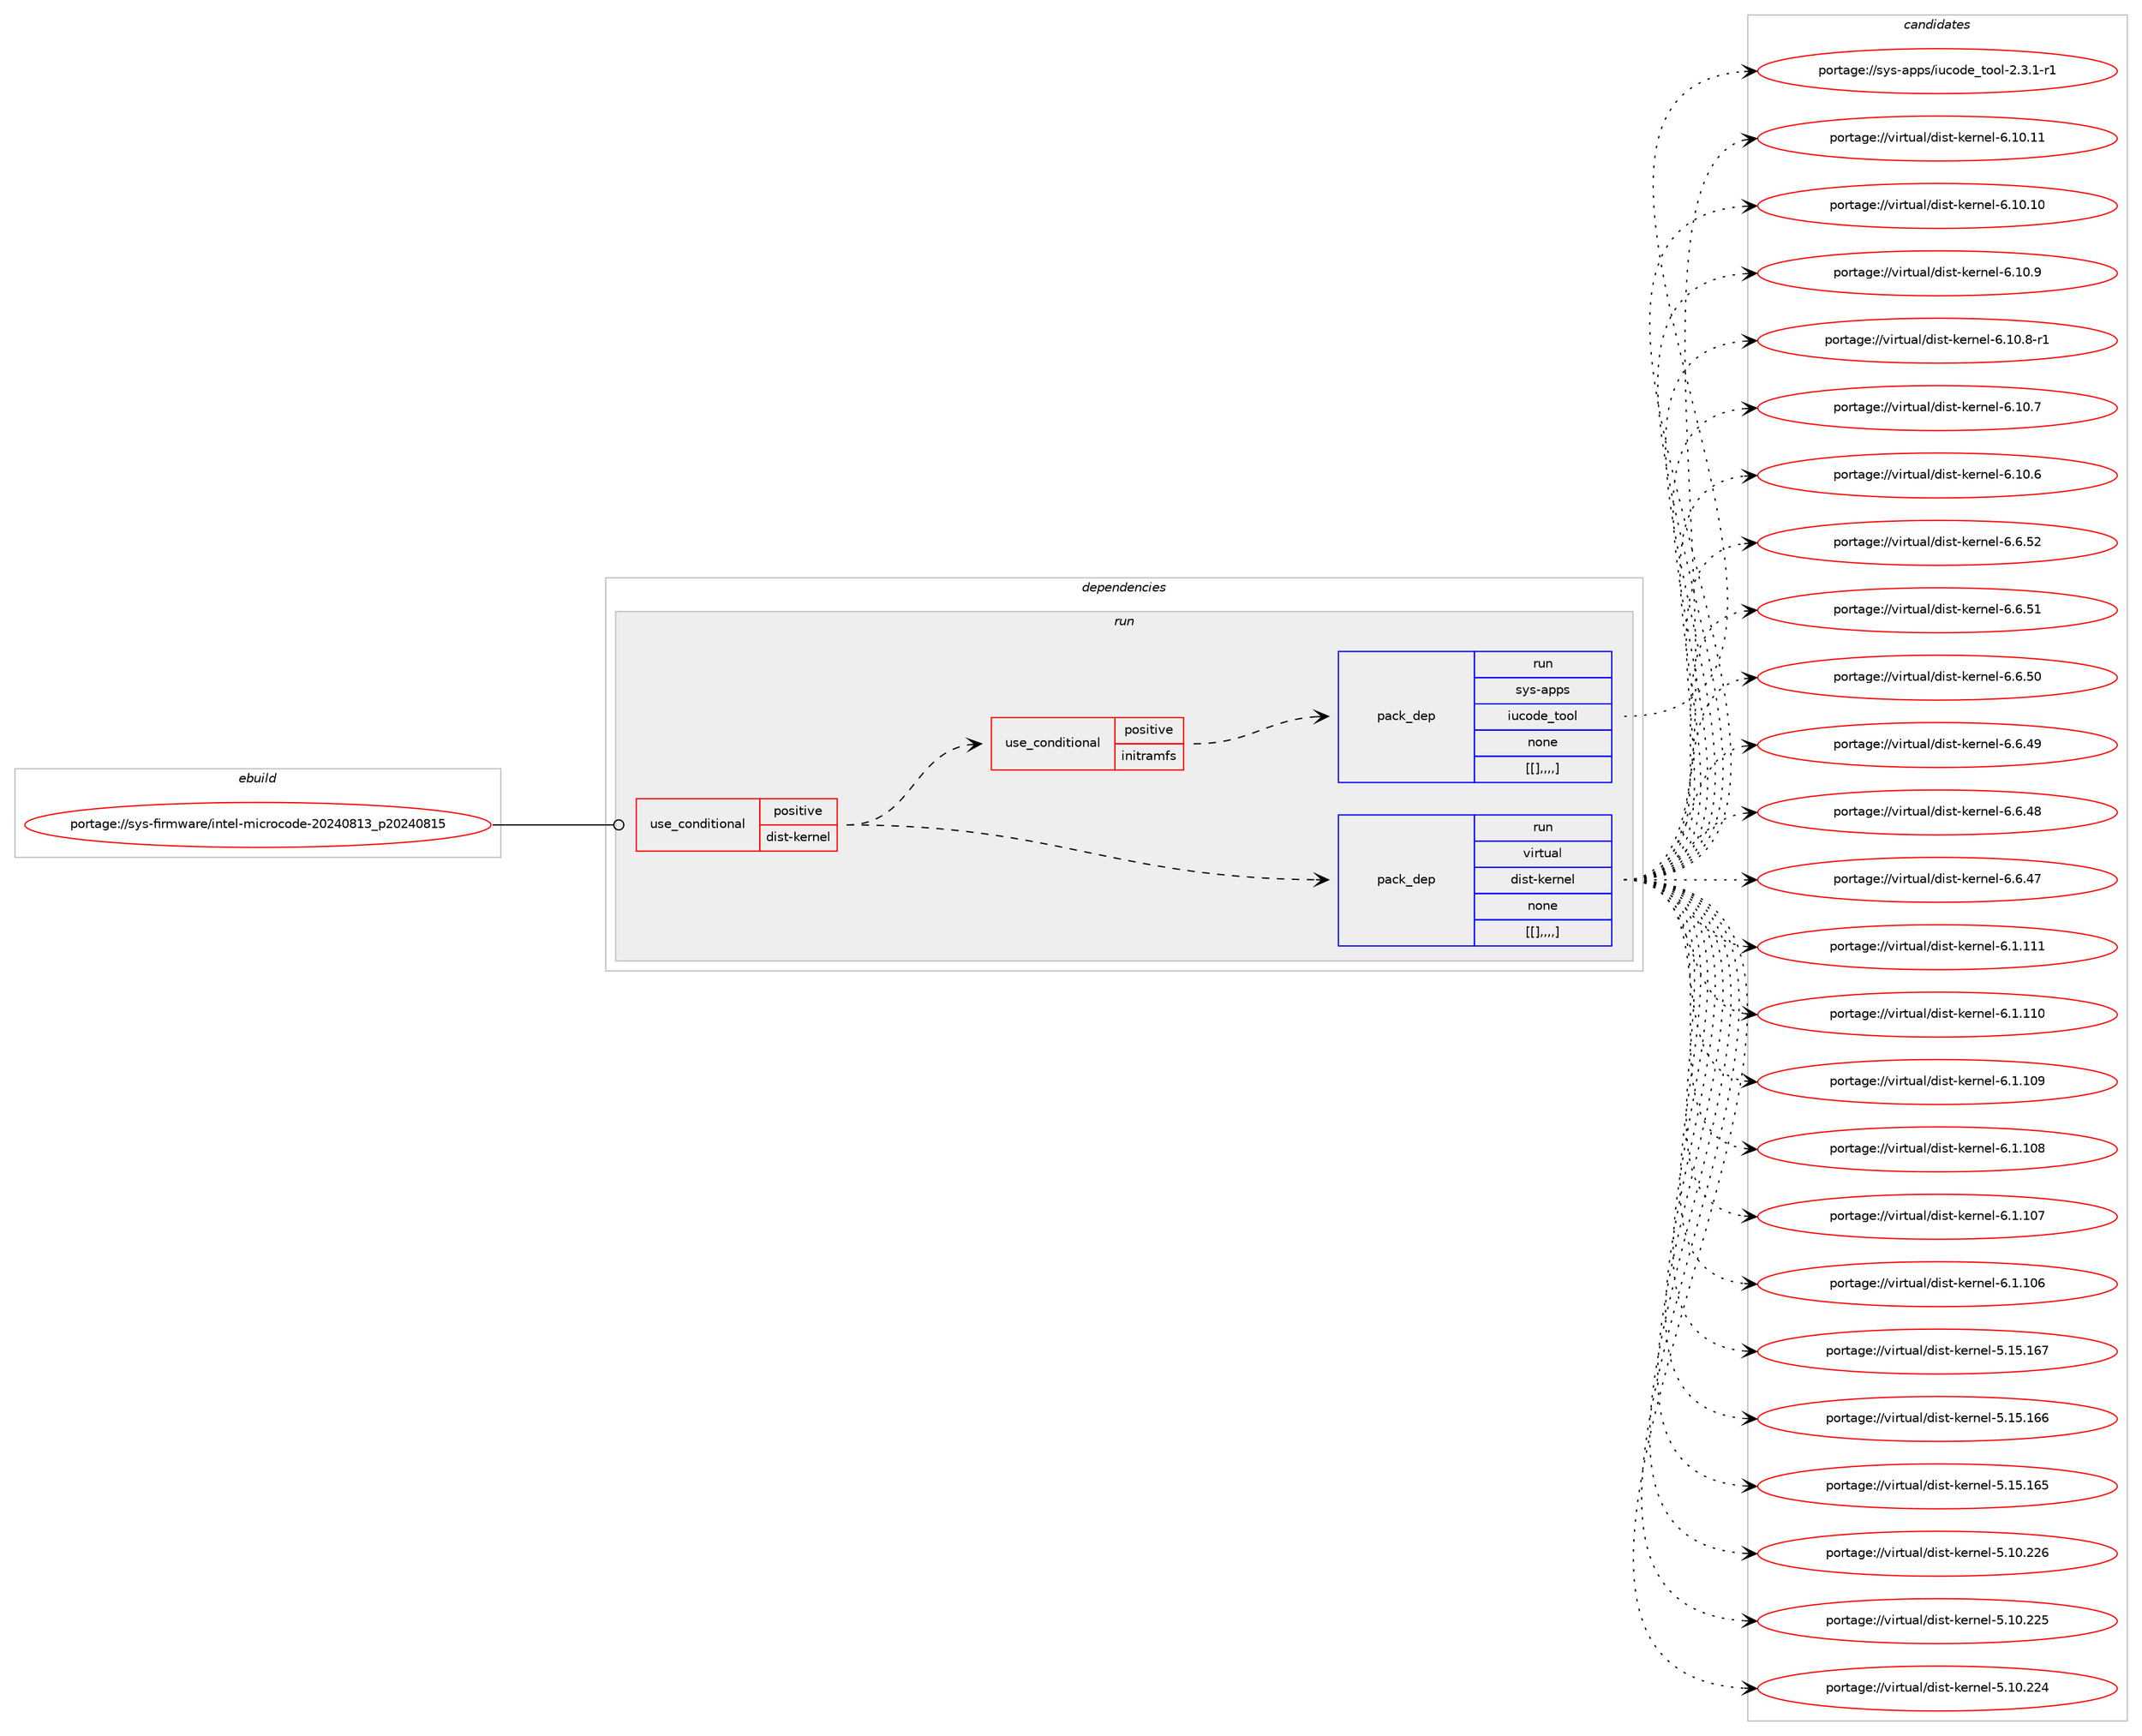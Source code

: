 digraph prolog {

# *************
# Graph options
# *************

newrank=true;
concentrate=true;
compound=true;
graph [rankdir=LR,fontname=Helvetica,fontsize=10,ranksep=1.5];#, ranksep=2.5, nodesep=0.2];
edge  [arrowhead=vee];
node  [fontname=Helvetica,fontsize=10];

# **********
# The ebuild
# **********

subgraph cluster_leftcol {
color=gray;
label=<<i>ebuild</i>>;
id [label="portage://sys-firmware/intel-microcode-20240813_p20240815", color=red, width=4, href="../sys-firmware/intel-microcode-20240813_p20240815.svg"];
}

# ****************
# The dependencies
# ****************

subgraph cluster_midcol {
color=gray;
label=<<i>dependencies</i>>;
subgraph cluster_compile {
fillcolor="#eeeeee";
style=filled;
label=<<i>compile</i>>;
}
subgraph cluster_compileandrun {
fillcolor="#eeeeee";
style=filled;
label=<<i>compile and run</i>>;
}
subgraph cluster_run {
fillcolor="#eeeeee";
style=filled;
label=<<i>run</i>>;
subgraph cond120602 {
dependency447778 [label=<<TABLE BORDER="0" CELLBORDER="1" CELLSPACING="0" CELLPADDING="4"><TR><TD ROWSPAN="3" CELLPADDING="10">use_conditional</TD></TR><TR><TD>positive</TD></TR><TR><TD>dist-kernel</TD></TR></TABLE>>, shape=none, color=red];
subgraph pack324196 {
dependency447779 [label=<<TABLE BORDER="0" CELLBORDER="1" CELLSPACING="0" CELLPADDING="4" WIDTH="220"><TR><TD ROWSPAN="6" CELLPADDING="30">pack_dep</TD></TR><TR><TD WIDTH="110">run</TD></TR><TR><TD>virtual</TD></TR><TR><TD>dist-kernel</TD></TR><TR><TD>none</TD></TR><TR><TD>[[],,,,]</TD></TR></TABLE>>, shape=none, color=blue];
}
dependency447778:e -> dependency447779:w [weight=20,style="dashed",arrowhead="vee"];
subgraph cond120603 {
dependency447780 [label=<<TABLE BORDER="0" CELLBORDER="1" CELLSPACING="0" CELLPADDING="4"><TR><TD ROWSPAN="3" CELLPADDING="10">use_conditional</TD></TR><TR><TD>positive</TD></TR><TR><TD>initramfs</TD></TR></TABLE>>, shape=none, color=red];
subgraph pack324197 {
dependency447781 [label=<<TABLE BORDER="0" CELLBORDER="1" CELLSPACING="0" CELLPADDING="4" WIDTH="220"><TR><TD ROWSPAN="6" CELLPADDING="30">pack_dep</TD></TR><TR><TD WIDTH="110">run</TD></TR><TR><TD>sys-apps</TD></TR><TR><TD>iucode_tool</TD></TR><TR><TD>none</TD></TR><TR><TD>[[],,,,]</TD></TR></TABLE>>, shape=none, color=blue];
}
dependency447780:e -> dependency447781:w [weight=20,style="dashed",arrowhead="vee"];
}
dependency447778:e -> dependency447780:w [weight=20,style="dashed",arrowhead="vee"];
}
id:e -> dependency447778:w [weight=20,style="solid",arrowhead="odot"];
}
}

# **************
# The candidates
# **************

subgraph cluster_choices {
rank=same;
color=gray;
label=<<i>candidates</i>>;

subgraph choice324196 {
color=black;
nodesep=1;
choice1181051141161179710847100105115116451071011141101011084554464948464949 [label="portage://virtual/dist-kernel-6.10.11", color=red, width=4,href="../virtual/dist-kernel-6.10.11.svg"];
choice1181051141161179710847100105115116451071011141101011084554464948464948 [label="portage://virtual/dist-kernel-6.10.10", color=red, width=4,href="../virtual/dist-kernel-6.10.10.svg"];
choice11810511411611797108471001051151164510710111411010110845544649484657 [label="portage://virtual/dist-kernel-6.10.9", color=red, width=4,href="../virtual/dist-kernel-6.10.9.svg"];
choice118105114116117971084710010511511645107101114110101108455446494846564511449 [label="portage://virtual/dist-kernel-6.10.8-r1", color=red, width=4,href="../virtual/dist-kernel-6.10.8-r1.svg"];
choice11810511411611797108471001051151164510710111411010110845544649484655 [label="portage://virtual/dist-kernel-6.10.7", color=red, width=4,href="../virtual/dist-kernel-6.10.7.svg"];
choice11810511411611797108471001051151164510710111411010110845544649484654 [label="portage://virtual/dist-kernel-6.10.6", color=red, width=4,href="../virtual/dist-kernel-6.10.6.svg"];
choice11810511411611797108471001051151164510710111411010110845544654465350 [label="portage://virtual/dist-kernel-6.6.52", color=red, width=4,href="../virtual/dist-kernel-6.6.52.svg"];
choice11810511411611797108471001051151164510710111411010110845544654465349 [label="portage://virtual/dist-kernel-6.6.51", color=red, width=4,href="../virtual/dist-kernel-6.6.51.svg"];
choice11810511411611797108471001051151164510710111411010110845544654465348 [label="portage://virtual/dist-kernel-6.6.50", color=red, width=4,href="../virtual/dist-kernel-6.6.50.svg"];
choice11810511411611797108471001051151164510710111411010110845544654465257 [label="portage://virtual/dist-kernel-6.6.49", color=red, width=4,href="../virtual/dist-kernel-6.6.49.svg"];
choice11810511411611797108471001051151164510710111411010110845544654465256 [label="portage://virtual/dist-kernel-6.6.48", color=red, width=4,href="../virtual/dist-kernel-6.6.48.svg"];
choice11810511411611797108471001051151164510710111411010110845544654465255 [label="portage://virtual/dist-kernel-6.6.47", color=red, width=4,href="../virtual/dist-kernel-6.6.47.svg"];
choice1181051141161179710847100105115116451071011141101011084554464946494949 [label="portage://virtual/dist-kernel-6.1.111", color=red, width=4,href="../virtual/dist-kernel-6.1.111.svg"];
choice1181051141161179710847100105115116451071011141101011084554464946494948 [label="portage://virtual/dist-kernel-6.1.110", color=red, width=4,href="../virtual/dist-kernel-6.1.110.svg"];
choice1181051141161179710847100105115116451071011141101011084554464946494857 [label="portage://virtual/dist-kernel-6.1.109", color=red, width=4,href="../virtual/dist-kernel-6.1.109.svg"];
choice1181051141161179710847100105115116451071011141101011084554464946494856 [label="portage://virtual/dist-kernel-6.1.108", color=red, width=4,href="../virtual/dist-kernel-6.1.108.svg"];
choice1181051141161179710847100105115116451071011141101011084554464946494855 [label="portage://virtual/dist-kernel-6.1.107", color=red, width=4,href="../virtual/dist-kernel-6.1.107.svg"];
choice1181051141161179710847100105115116451071011141101011084554464946494854 [label="portage://virtual/dist-kernel-6.1.106", color=red, width=4,href="../virtual/dist-kernel-6.1.106.svg"];
choice118105114116117971084710010511511645107101114110101108455346495346495455 [label="portage://virtual/dist-kernel-5.15.167", color=red, width=4,href="../virtual/dist-kernel-5.15.167.svg"];
choice118105114116117971084710010511511645107101114110101108455346495346495454 [label="portage://virtual/dist-kernel-5.15.166", color=red, width=4,href="../virtual/dist-kernel-5.15.166.svg"];
choice118105114116117971084710010511511645107101114110101108455346495346495453 [label="portage://virtual/dist-kernel-5.15.165", color=red, width=4,href="../virtual/dist-kernel-5.15.165.svg"];
choice118105114116117971084710010511511645107101114110101108455346494846505054 [label="portage://virtual/dist-kernel-5.10.226", color=red, width=4,href="../virtual/dist-kernel-5.10.226.svg"];
choice118105114116117971084710010511511645107101114110101108455346494846505053 [label="portage://virtual/dist-kernel-5.10.225", color=red, width=4,href="../virtual/dist-kernel-5.10.225.svg"];
choice118105114116117971084710010511511645107101114110101108455346494846505052 [label="portage://virtual/dist-kernel-5.10.224", color=red, width=4,href="../virtual/dist-kernel-5.10.224.svg"];
dependency447779:e -> choice1181051141161179710847100105115116451071011141101011084554464948464949:w [style=dotted,weight="100"];
dependency447779:e -> choice1181051141161179710847100105115116451071011141101011084554464948464948:w [style=dotted,weight="100"];
dependency447779:e -> choice11810511411611797108471001051151164510710111411010110845544649484657:w [style=dotted,weight="100"];
dependency447779:e -> choice118105114116117971084710010511511645107101114110101108455446494846564511449:w [style=dotted,weight="100"];
dependency447779:e -> choice11810511411611797108471001051151164510710111411010110845544649484655:w [style=dotted,weight="100"];
dependency447779:e -> choice11810511411611797108471001051151164510710111411010110845544649484654:w [style=dotted,weight="100"];
dependency447779:e -> choice11810511411611797108471001051151164510710111411010110845544654465350:w [style=dotted,weight="100"];
dependency447779:e -> choice11810511411611797108471001051151164510710111411010110845544654465349:w [style=dotted,weight="100"];
dependency447779:e -> choice11810511411611797108471001051151164510710111411010110845544654465348:w [style=dotted,weight="100"];
dependency447779:e -> choice11810511411611797108471001051151164510710111411010110845544654465257:w [style=dotted,weight="100"];
dependency447779:e -> choice11810511411611797108471001051151164510710111411010110845544654465256:w [style=dotted,weight="100"];
dependency447779:e -> choice11810511411611797108471001051151164510710111411010110845544654465255:w [style=dotted,weight="100"];
dependency447779:e -> choice1181051141161179710847100105115116451071011141101011084554464946494949:w [style=dotted,weight="100"];
dependency447779:e -> choice1181051141161179710847100105115116451071011141101011084554464946494948:w [style=dotted,weight="100"];
dependency447779:e -> choice1181051141161179710847100105115116451071011141101011084554464946494857:w [style=dotted,weight="100"];
dependency447779:e -> choice1181051141161179710847100105115116451071011141101011084554464946494856:w [style=dotted,weight="100"];
dependency447779:e -> choice1181051141161179710847100105115116451071011141101011084554464946494855:w [style=dotted,weight="100"];
dependency447779:e -> choice1181051141161179710847100105115116451071011141101011084554464946494854:w [style=dotted,weight="100"];
dependency447779:e -> choice118105114116117971084710010511511645107101114110101108455346495346495455:w [style=dotted,weight="100"];
dependency447779:e -> choice118105114116117971084710010511511645107101114110101108455346495346495454:w [style=dotted,weight="100"];
dependency447779:e -> choice118105114116117971084710010511511645107101114110101108455346495346495453:w [style=dotted,weight="100"];
dependency447779:e -> choice118105114116117971084710010511511645107101114110101108455346494846505054:w [style=dotted,weight="100"];
dependency447779:e -> choice118105114116117971084710010511511645107101114110101108455346494846505053:w [style=dotted,weight="100"];
dependency447779:e -> choice118105114116117971084710010511511645107101114110101108455346494846505052:w [style=dotted,weight="100"];
}
subgraph choice324197 {
color=black;
nodesep=1;
choice11512111545971121121154710511799111100101951161111111084550465146494511449 [label="portage://sys-apps/iucode_tool-2.3.1-r1", color=red, width=4,href="../sys-apps/iucode_tool-2.3.1-r1.svg"];
dependency447781:e -> choice11512111545971121121154710511799111100101951161111111084550465146494511449:w [style=dotted,weight="100"];
}
}

}

